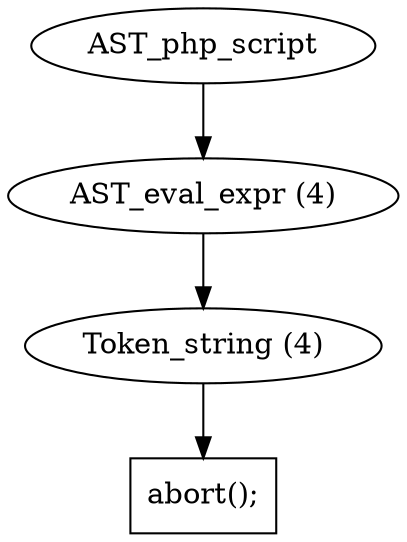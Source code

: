 /*
 * AST in dot format generated by phc -- the PHP compiler
 */

digraph AST {
node_0 [label="AST_php_script"];
node_1 [label="AST_eval_expr (4)"];
node_2 [label="Token_string (4)"];
node_3 [label="abort();", shape=box]
node_2 -> node_3;
node_1 -> node_2;
node_0 -> node_1;
}
